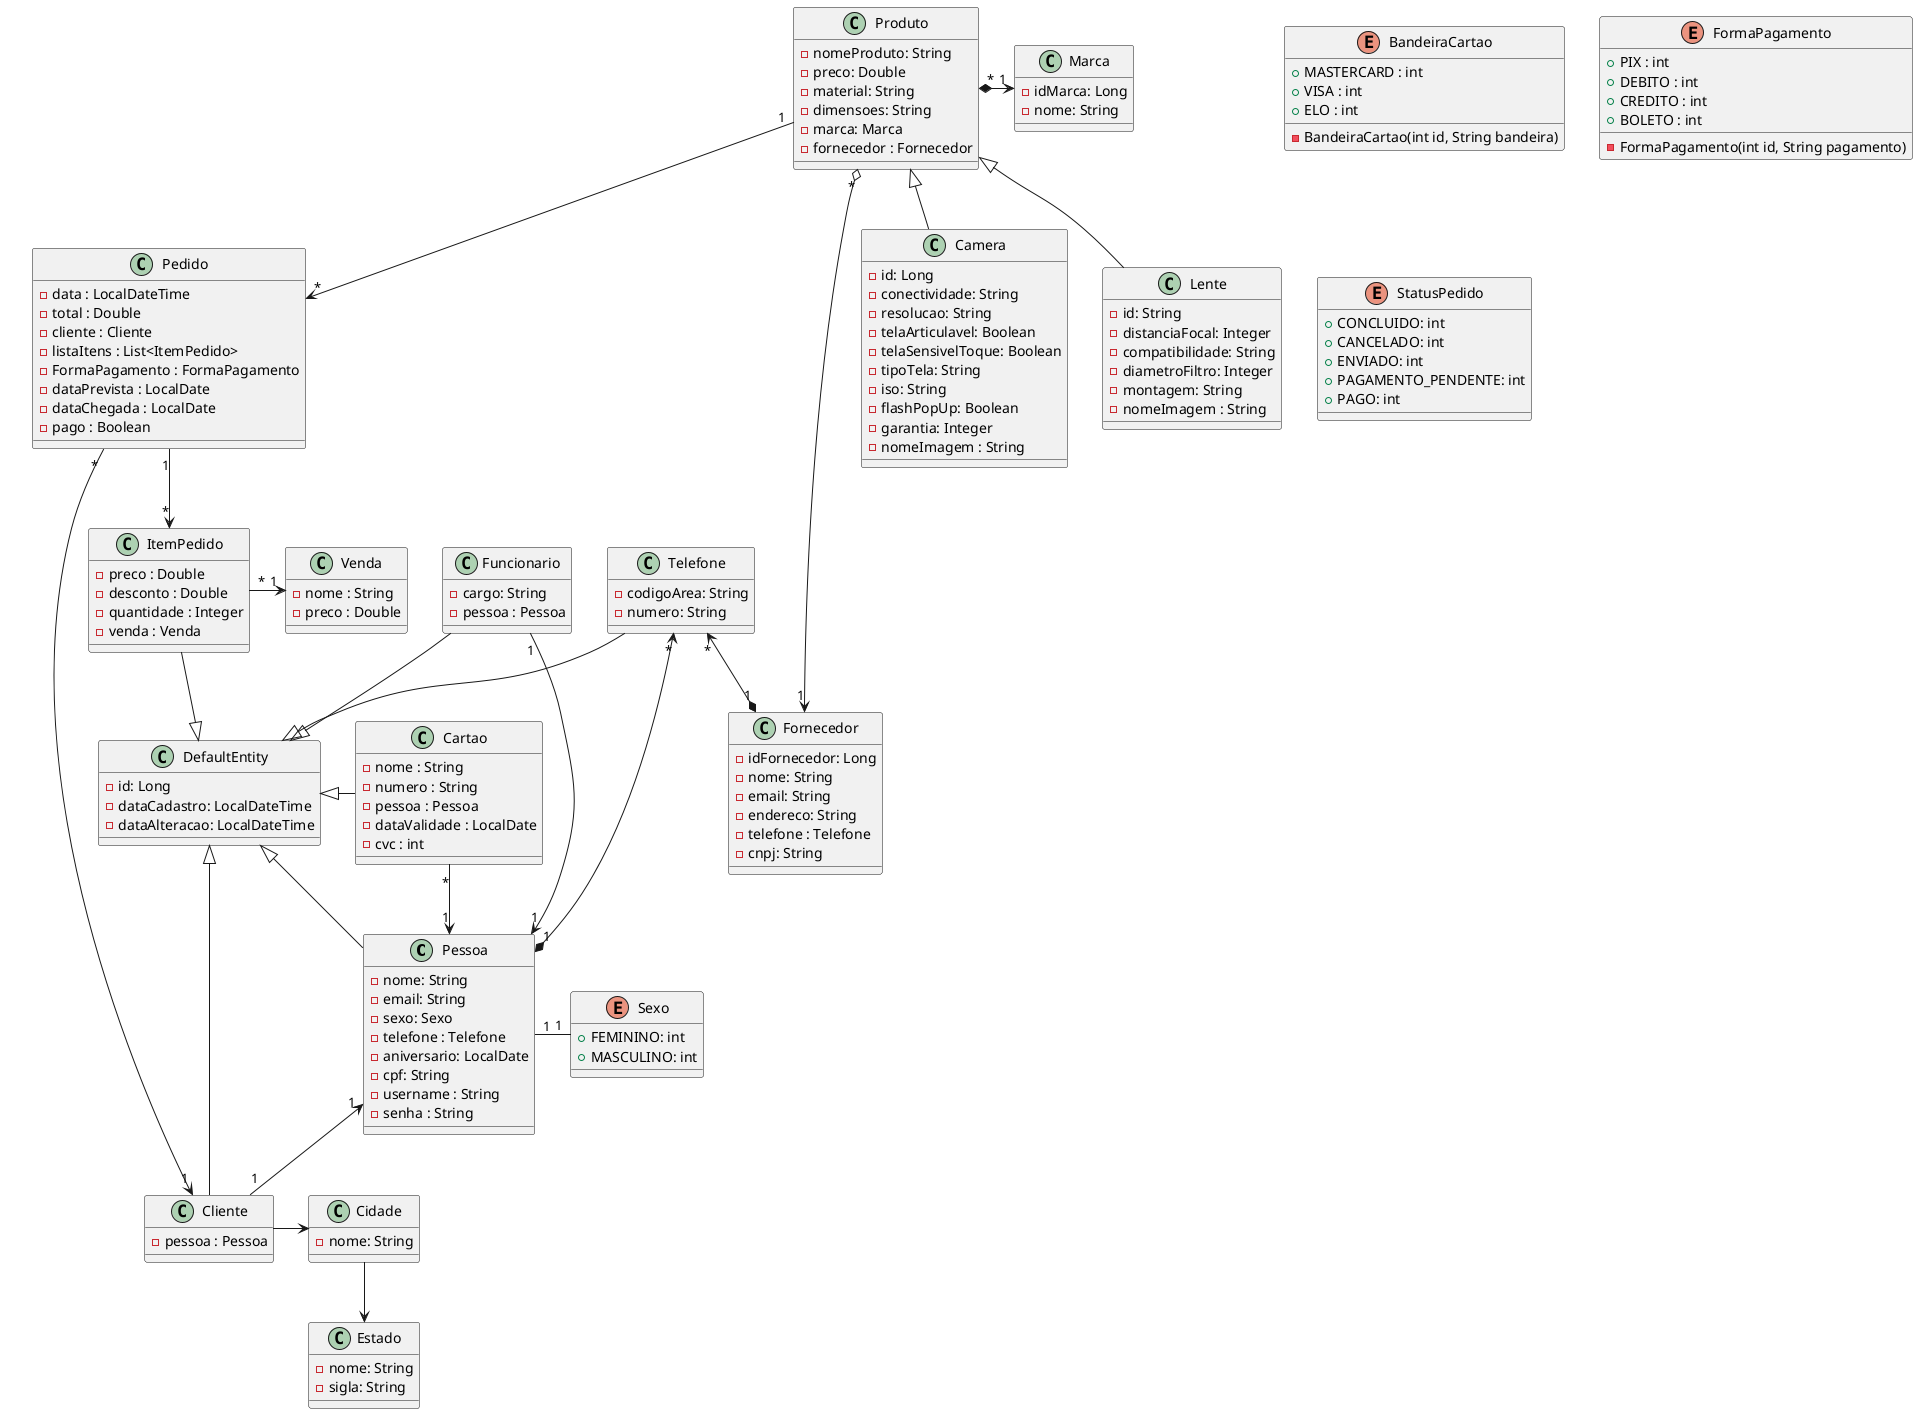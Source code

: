 @startuml ecommerce
class Pessoa{
  - nome: String
  - email: String
  - sexo: Sexo
  - telefone : Telefone
  - aniversario: LocalDate
  - cpf: String
  - username : String
  - senha : String
}

class Funcionario{
  - cargo: String 
  - pessoa : Pessoa
}

class Cliente{
  - pessoa : Pessoa
}


Enum Sexo{
  + FEMININO: int
  + MASCULINO: int
}


class Fornecedor{
  - idFornecedor: Long
  - nome: String
  - email: String
  - endereco: String 
  - telefone : Telefone
  - cnpj: String
}

class Produto{
  - nomeProduto: String
  - preco: Double
  - material: String
  - dimensoes: String
  - marca: Marca
  - fornecedor : Fornecedor
}

class Camera{
  - id: Long
  - conectividade: String
  - resolucao: String
  - telaArticulavel: Boolean
  - telaSensivelToque: Boolean
  - tipoTela: String
  - iso: String
  - flashPopUp: Boolean
  - garantia: Integer
  - nomeImagem : String
}

class Marca{
  - idMarca: Long
  - nome: String
}

class Lente{
  - id: String
  - distanciaFocal: Integer
  - compatibilidade: String
  - diametroFiltro: Integer
  - montagem: String
  - nomeImagem : String
}

class DefaultEntity{
  - id: Long
  - dataCadastro: LocalDateTime
  - dataAlteracao: LocalDateTime
}

class Telefone{
  - codigoArea: String
  - numero: String
}

enum BandeiraCartao{
  + MASTERCARD : int
  + VISA : int
  + ELO : int
  - BandeiraCartao(int id, String bandeira)
}

enum FormaPagamento{
  + PIX : int
  + DEBITO : int
  + CREDITO : int
  + BOLETO : int
  - FormaPagamento(int id, String pagamento)
}

enum StatusPedido {
    + CONCLUIDO: int
    + CANCELADO: int
    + ENVIADO: int
    + PAGAMENTO_PENDENTE: int
    + PAGO: int
}

class Cidade{
  - nome: String
}

class Estado{
  - nome: String
  - sigla: String
}

class Cartao{
  - nome : String
  - numero : String
  - pessoa : Pessoa
  - dataValidade : LocalDate
  - cvc : int
}

class ItemPedido{
  - preco : Double
  - desconto : Double
  - quantidade : Integer
  - venda : Venda
}

class Pedido{
  - data : LocalDateTime
  - total : Double
  - cliente : Cliente
  - listaItens : List<ItemPedido>
  - FormaPagamento : FormaPagamento
  - dataPrevista : LocalDate
  - dataChegada : LocalDate
  - pago : Boolean
}

class Venda{
  - nome : String
  - preco : Double
}

Cliente -right-> Cidade
Cidade --> Estado 

Produto "1" --> "*" Pedido
ItemPedido --|> DefaultEntity
Funcionario --|> DefaultEntity
Cliente --|> DefaultEntity
Cartao -left-|> DefaultEntity
Telefone --|> DefaultEntity

Pedido "1" --> "*" ItemPedido
Pedido "*" -right-> "1" Cliente 
ItemPedido "*" -right-> "1" Venda
Cartao "*" --> "1" Pessoa
Pessoa "1" *-left-> "*" Telefone
Pessoa "1" <-left- "1" Funcionario
Pessoa "1" <-- "1" Cliente
Pessoa "1" -right- "1" Sexo

Pessoa -up-|> DefaultEntity 

Marca "1" <-left-* "*" Produto

Fornecedor "1" *-up-> "*" Telefone
Produto "*" o--> "1" Fornecedor
Produto <|-- Camera
Produto <|-- Lente
@enduml
